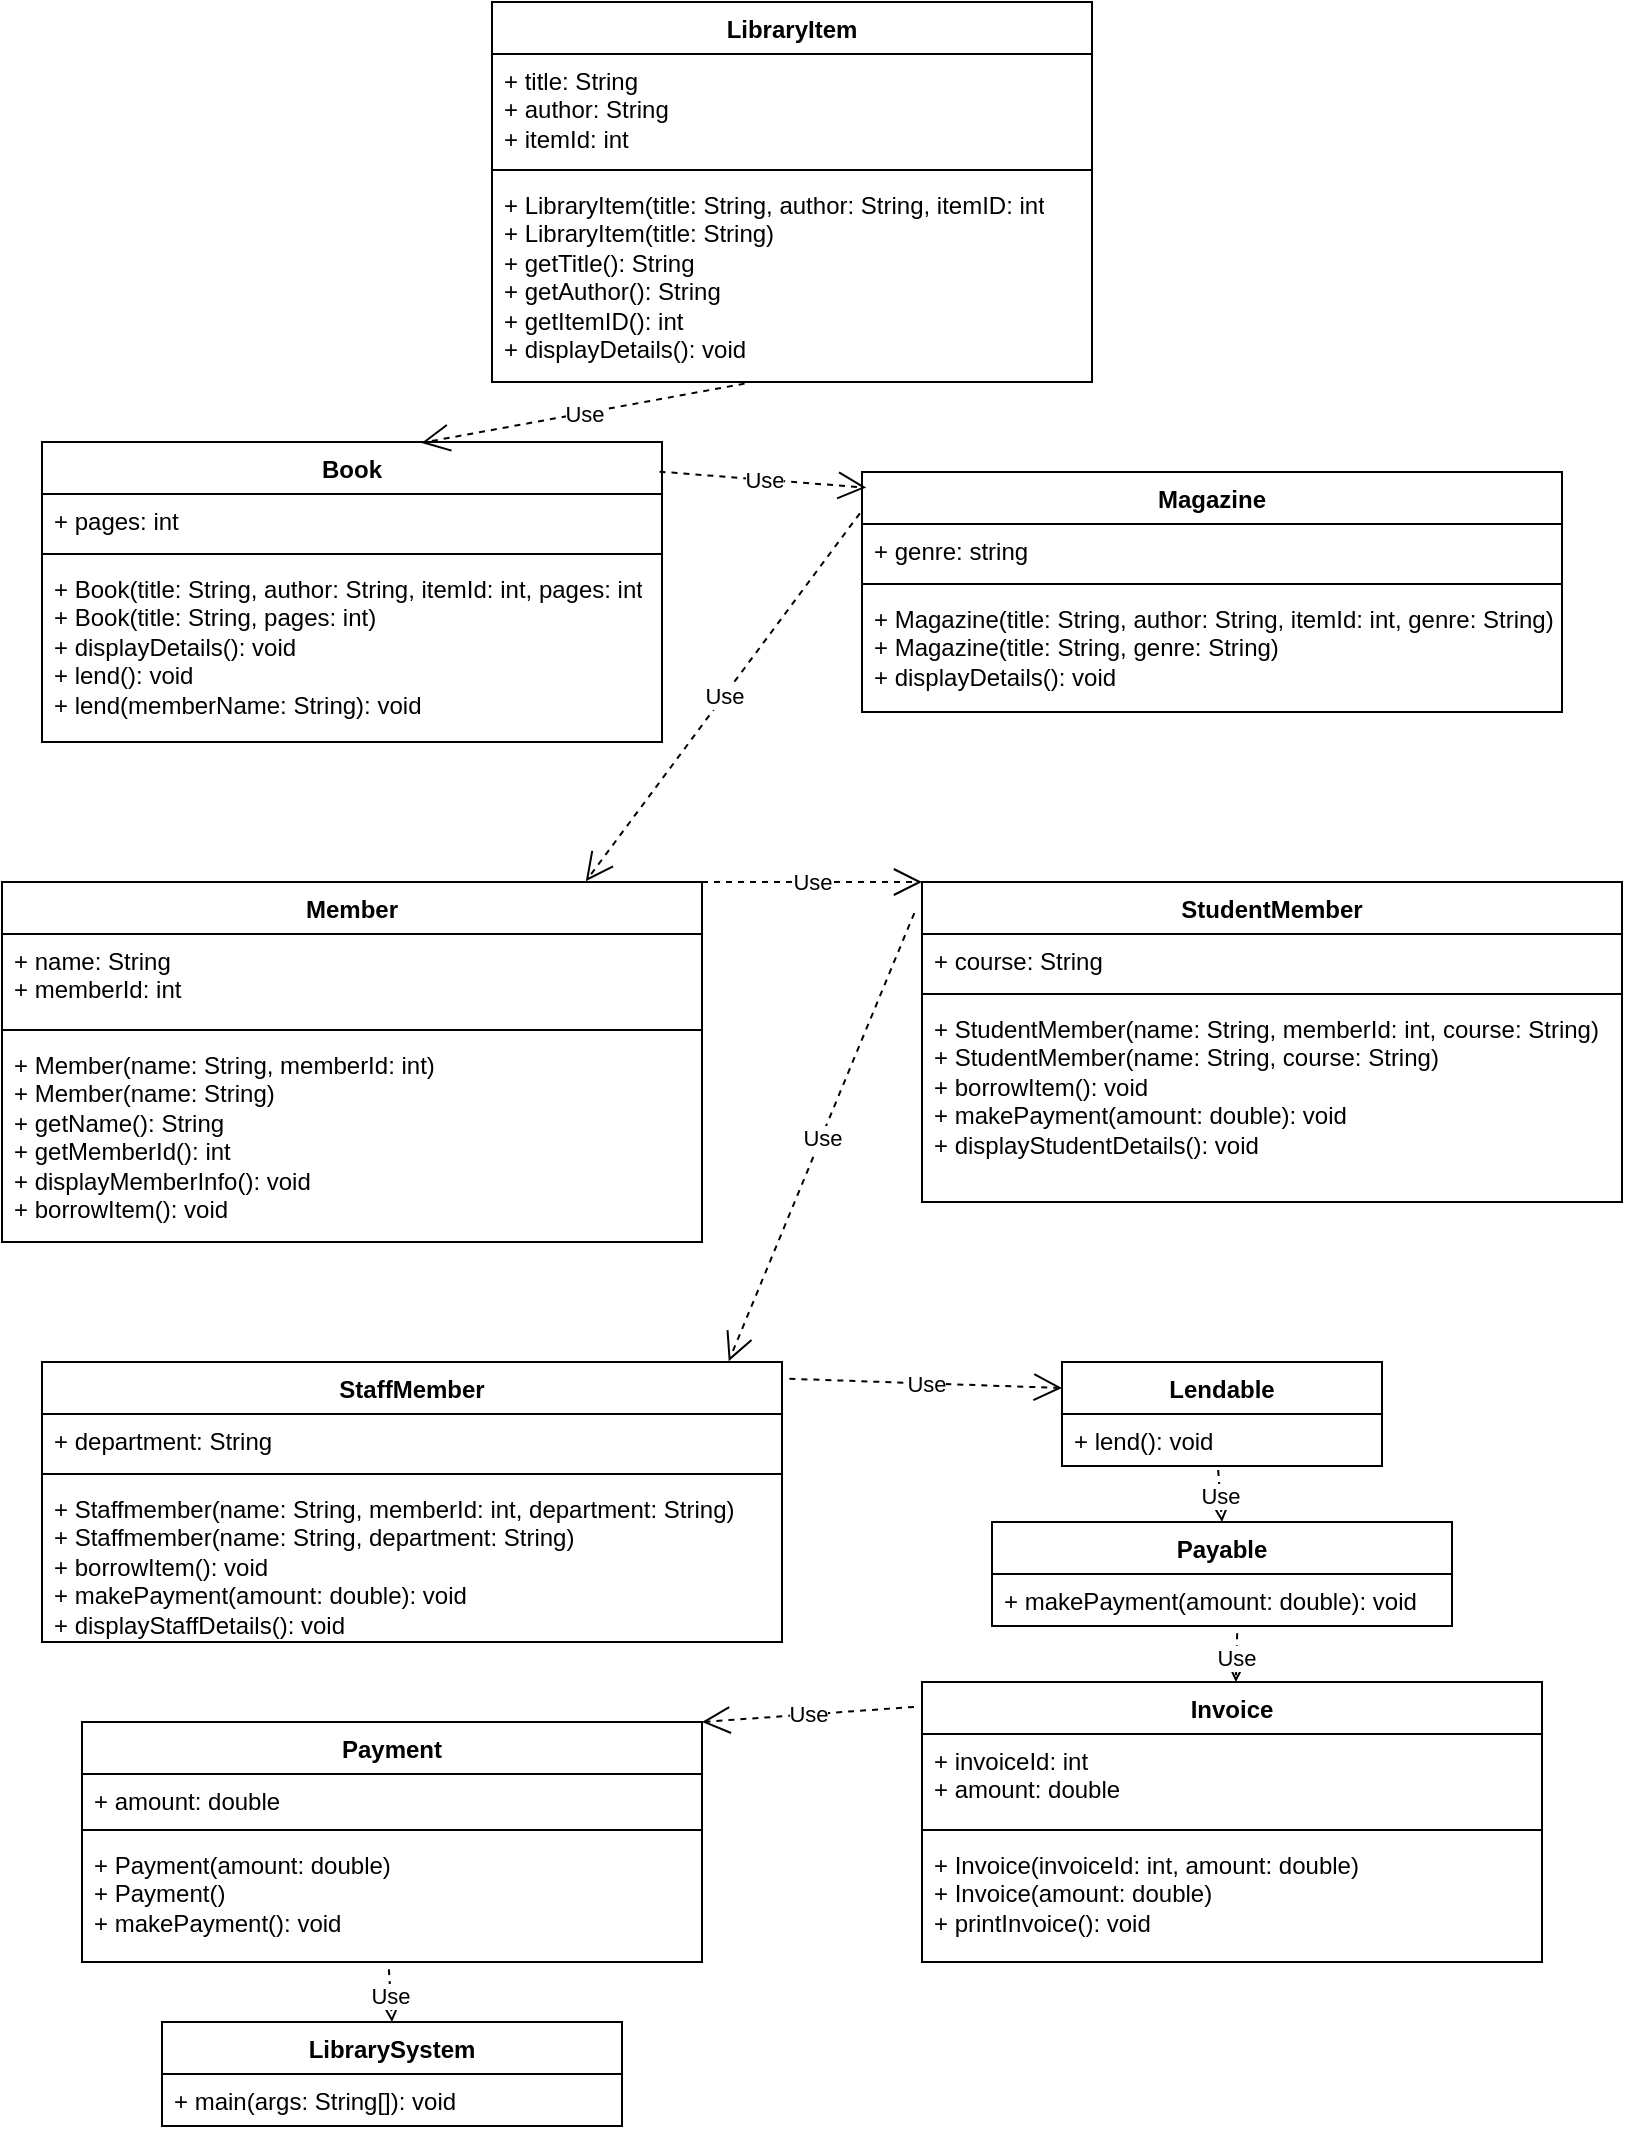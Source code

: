 <mxfile version="26.1.1">
  <diagram name="Page-1" id="fxD5P2yIg9q_jwRPO_gG">
    <mxGraphModel dx="1050" dy="522" grid="1" gridSize="10" guides="1" tooltips="1" connect="1" arrows="1" fold="1" page="1" pageScale="1" pageWidth="850" pageHeight="1100" math="0" shadow="0">
      <root>
        <mxCell id="0" />
        <mxCell id="1" parent="0" />
        <mxCell id="9Xq8rPeMRuVAmUf_MaVF-1" value="LibraryItem" style="swimlane;fontStyle=1;align=center;verticalAlign=top;childLayout=stackLayout;horizontal=1;startSize=26;horizontalStack=0;resizeParent=1;resizeParentMax=0;resizeLast=0;collapsible=1;marginBottom=0;whiteSpace=wrap;html=1;" vertex="1" parent="1">
          <mxGeometry x="275" y="20" width="300" height="190" as="geometry" />
        </mxCell>
        <mxCell id="9Xq8rPeMRuVAmUf_MaVF-2" value="+ title: String&lt;div&gt;+ author: String&lt;/div&gt;&lt;div&gt;+ itemId: int&lt;/div&gt;" style="text;strokeColor=none;fillColor=none;align=left;verticalAlign=top;spacingLeft=4;spacingRight=4;overflow=hidden;rotatable=0;points=[[0,0.5],[1,0.5]];portConstraint=eastwest;whiteSpace=wrap;html=1;" vertex="1" parent="9Xq8rPeMRuVAmUf_MaVF-1">
          <mxGeometry y="26" width="300" height="54" as="geometry" />
        </mxCell>
        <mxCell id="9Xq8rPeMRuVAmUf_MaVF-3" value="" style="line;strokeWidth=1;fillColor=none;align=left;verticalAlign=middle;spacingTop=-1;spacingLeft=3;spacingRight=3;rotatable=0;labelPosition=right;points=[];portConstraint=eastwest;strokeColor=inherit;" vertex="1" parent="9Xq8rPeMRuVAmUf_MaVF-1">
          <mxGeometry y="80" width="300" height="8" as="geometry" />
        </mxCell>
        <mxCell id="9Xq8rPeMRuVAmUf_MaVF-4" value="+ LibraryItem(title: String, author: String, itemID: int&lt;div&gt;+ LibraryItem(title: String)&lt;/div&gt;&lt;div&gt;+ getTitle(): String&lt;/div&gt;&lt;div&gt;+ getAuthor(): String&lt;/div&gt;&lt;div&gt;+ getItemID(): int&lt;/div&gt;&lt;div&gt;+ displayDetails(): void&lt;/div&gt;" style="text;strokeColor=none;fillColor=none;align=left;verticalAlign=top;spacingLeft=4;spacingRight=4;overflow=hidden;rotatable=0;points=[[0,0.5],[1,0.5]];portConstraint=eastwest;whiteSpace=wrap;html=1;" vertex="1" parent="9Xq8rPeMRuVAmUf_MaVF-1">
          <mxGeometry y="88" width="300" height="102" as="geometry" />
        </mxCell>
        <mxCell id="9Xq8rPeMRuVAmUf_MaVF-9" value="Book" style="swimlane;fontStyle=1;align=center;verticalAlign=top;childLayout=stackLayout;horizontal=1;startSize=26;horizontalStack=0;resizeParent=1;resizeParentMax=0;resizeLast=0;collapsible=1;marginBottom=0;whiteSpace=wrap;html=1;" vertex="1" parent="1">
          <mxGeometry x="50" y="240" width="310" height="150" as="geometry" />
        </mxCell>
        <mxCell id="9Xq8rPeMRuVAmUf_MaVF-10" value="+ pages: int&amp;nbsp;" style="text;strokeColor=none;fillColor=none;align=left;verticalAlign=top;spacingLeft=4;spacingRight=4;overflow=hidden;rotatable=0;points=[[0,0.5],[1,0.5]];portConstraint=eastwest;whiteSpace=wrap;html=1;" vertex="1" parent="9Xq8rPeMRuVAmUf_MaVF-9">
          <mxGeometry y="26" width="310" height="26" as="geometry" />
        </mxCell>
        <mxCell id="9Xq8rPeMRuVAmUf_MaVF-11" value="" style="line;strokeWidth=1;fillColor=none;align=left;verticalAlign=middle;spacingTop=-1;spacingLeft=3;spacingRight=3;rotatable=0;labelPosition=right;points=[];portConstraint=eastwest;strokeColor=inherit;" vertex="1" parent="9Xq8rPeMRuVAmUf_MaVF-9">
          <mxGeometry y="52" width="310" height="8" as="geometry" />
        </mxCell>
        <mxCell id="9Xq8rPeMRuVAmUf_MaVF-12" value="+ Book(title: String, author: String, itemId: int, pages: int&lt;div&gt;+ Book(title: String, pages: int)&lt;/div&gt;&lt;div&gt;+ displayDetails(): void&lt;/div&gt;&lt;div&gt;+ lend(): void&amp;nbsp;&lt;/div&gt;&lt;div&gt;+ lend(memberName: String): void&lt;/div&gt;" style="text;strokeColor=none;fillColor=none;align=left;verticalAlign=top;spacingLeft=4;spacingRight=4;overflow=hidden;rotatable=0;points=[[0,0.5],[1,0.5]];portConstraint=eastwest;whiteSpace=wrap;html=1;" vertex="1" parent="9Xq8rPeMRuVAmUf_MaVF-9">
          <mxGeometry y="60" width="310" height="90" as="geometry" />
        </mxCell>
        <mxCell id="9Xq8rPeMRuVAmUf_MaVF-13" value="Magazine" style="swimlane;fontStyle=1;align=center;verticalAlign=top;childLayout=stackLayout;horizontal=1;startSize=26;horizontalStack=0;resizeParent=1;resizeParentMax=0;resizeLast=0;collapsible=1;marginBottom=0;whiteSpace=wrap;html=1;" vertex="1" parent="1">
          <mxGeometry x="460" y="255" width="350" height="120" as="geometry" />
        </mxCell>
        <mxCell id="9Xq8rPeMRuVAmUf_MaVF-14" value="+ genre: string&amp;nbsp;" style="text;strokeColor=none;fillColor=none;align=left;verticalAlign=top;spacingLeft=4;spacingRight=4;overflow=hidden;rotatable=0;points=[[0,0.5],[1,0.5]];portConstraint=eastwest;whiteSpace=wrap;html=1;" vertex="1" parent="9Xq8rPeMRuVAmUf_MaVF-13">
          <mxGeometry y="26" width="350" height="26" as="geometry" />
        </mxCell>
        <mxCell id="9Xq8rPeMRuVAmUf_MaVF-15" value="" style="line;strokeWidth=1;fillColor=none;align=left;verticalAlign=middle;spacingTop=-1;spacingLeft=3;spacingRight=3;rotatable=0;labelPosition=right;points=[];portConstraint=eastwest;strokeColor=inherit;" vertex="1" parent="9Xq8rPeMRuVAmUf_MaVF-13">
          <mxGeometry y="52" width="350" height="8" as="geometry" />
        </mxCell>
        <mxCell id="9Xq8rPeMRuVAmUf_MaVF-16" value="+ Magazine(title: String, author: String, itemId: int, genre: String)&lt;div&gt;+ Magazine(title: String, genre: String)&lt;/div&gt;&lt;div&gt;+ displayDetails(): void&amp;nbsp;&lt;/div&gt;" style="text;strokeColor=none;fillColor=none;align=left;verticalAlign=top;spacingLeft=4;spacingRight=4;overflow=hidden;rotatable=0;points=[[0,0.5],[1,0.5]];portConstraint=eastwest;whiteSpace=wrap;html=1;" vertex="1" parent="9Xq8rPeMRuVAmUf_MaVF-13">
          <mxGeometry y="60" width="350" height="60" as="geometry" />
        </mxCell>
        <mxCell id="9Xq8rPeMRuVAmUf_MaVF-29" value="Member" style="swimlane;fontStyle=1;align=center;verticalAlign=top;childLayout=stackLayout;horizontal=1;startSize=26;horizontalStack=0;resizeParent=1;resizeParentMax=0;resizeLast=0;collapsible=1;marginBottom=0;whiteSpace=wrap;html=1;" vertex="1" parent="1">
          <mxGeometry x="30" y="460" width="350" height="180" as="geometry" />
        </mxCell>
        <mxCell id="9Xq8rPeMRuVAmUf_MaVF-30" value="+ name: String&lt;div&gt;+ memberId: int&lt;/div&gt;" style="text;strokeColor=none;fillColor=none;align=left;verticalAlign=top;spacingLeft=4;spacingRight=4;overflow=hidden;rotatable=0;points=[[0,0.5],[1,0.5]];portConstraint=eastwest;whiteSpace=wrap;html=1;" vertex="1" parent="9Xq8rPeMRuVAmUf_MaVF-29">
          <mxGeometry y="26" width="350" height="44" as="geometry" />
        </mxCell>
        <mxCell id="9Xq8rPeMRuVAmUf_MaVF-31" value="" style="line;strokeWidth=1;fillColor=none;align=left;verticalAlign=middle;spacingTop=-1;spacingLeft=3;spacingRight=3;rotatable=0;labelPosition=right;points=[];portConstraint=eastwest;strokeColor=inherit;" vertex="1" parent="9Xq8rPeMRuVAmUf_MaVF-29">
          <mxGeometry y="70" width="350" height="8" as="geometry" />
        </mxCell>
        <mxCell id="9Xq8rPeMRuVAmUf_MaVF-32" value="+ Member(name: String, memberId: int)&lt;div&gt;+ Member(name: String)&lt;/div&gt;&lt;div&gt;+ getName(): String&lt;/div&gt;&lt;div&gt;+ getMemberId(): int&lt;/div&gt;&lt;div&gt;+ displayMemberInfo(): void&lt;/div&gt;&lt;div&gt;+ borrowItem(): void&lt;/div&gt;&lt;div&gt;&lt;br&gt;&lt;/div&gt;" style="text;strokeColor=none;fillColor=none;align=left;verticalAlign=top;spacingLeft=4;spacingRight=4;overflow=hidden;rotatable=0;points=[[0,0.5],[1,0.5]];portConstraint=eastwest;whiteSpace=wrap;html=1;" vertex="1" parent="9Xq8rPeMRuVAmUf_MaVF-29">
          <mxGeometry y="78" width="350" height="102" as="geometry" />
        </mxCell>
        <mxCell id="9Xq8rPeMRuVAmUf_MaVF-33" value="StudentMember" style="swimlane;fontStyle=1;align=center;verticalAlign=top;childLayout=stackLayout;horizontal=1;startSize=26;horizontalStack=0;resizeParent=1;resizeParentMax=0;resizeLast=0;collapsible=1;marginBottom=0;whiteSpace=wrap;html=1;" vertex="1" parent="1">
          <mxGeometry x="490" y="460" width="350" height="160" as="geometry" />
        </mxCell>
        <mxCell id="9Xq8rPeMRuVAmUf_MaVF-34" value="+ course: String" style="text;strokeColor=none;fillColor=none;align=left;verticalAlign=top;spacingLeft=4;spacingRight=4;overflow=hidden;rotatable=0;points=[[0,0.5],[1,0.5]];portConstraint=eastwest;whiteSpace=wrap;html=1;" vertex="1" parent="9Xq8rPeMRuVAmUf_MaVF-33">
          <mxGeometry y="26" width="350" height="26" as="geometry" />
        </mxCell>
        <mxCell id="9Xq8rPeMRuVAmUf_MaVF-35" value="" style="line;strokeWidth=1;fillColor=none;align=left;verticalAlign=middle;spacingTop=-1;spacingLeft=3;spacingRight=3;rotatable=0;labelPosition=right;points=[];portConstraint=eastwest;strokeColor=inherit;" vertex="1" parent="9Xq8rPeMRuVAmUf_MaVF-33">
          <mxGeometry y="52" width="350" height="8" as="geometry" />
        </mxCell>
        <mxCell id="9Xq8rPeMRuVAmUf_MaVF-36" value="+ StudentMember(name: String, memberId: int, course: String)&lt;div&gt;+ StudentMember(name: String, course: String)&lt;/div&gt;&lt;div&gt;+ borrowItem(): void&lt;/div&gt;&lt;div&gt;+ makePayment(amount: double): void&lt;/div&gt;&lt;div&gt;+ displayStudentDetails(): void&lt;/div&gt;" style="text;strokeColor=none;fillColor=none;align=left;verticalAlign=top;spacingLeft=4;spacingRight=4;overflow=hidden;rotatable=0;points=[[0,0.5],[1,0.5]];portConstraint=eastwest;whiteSpace=wrap;html=1;" vertex="1" parent="9Xq8rPeMRuVAmUf_MaVF-33">
          <mxGeometry y="60" width="350" height="100" as="geometry" />
        </mxCell>
        <mxCell id="9Xq8rPeMRuVAmUf_MaVF-38" value="Use" style="endArrow=open;endSize=12;dashed=1;html=1;rounded=0;exitX=0.421;exitY=1.008;exitDx=0;exitDy=0;exitPerimeter=0;entryX=0.612;entryY=0.003;entryDx=0;entryDy=0;entryPerimeter=0;" edge="1" parent="1" source="9Xq8rPeMRuVAmUf_MaVF-4" target="9Xq8rPeMRuVAmUf_MaVF-9">
          <mxGeometry width="160" relative="1" as="geometry">
            <mxPoint x="350" y="250" as="sourcePoint" />
            <mxPoint x="510" y="250" as="targetPoint" />
          </mxGeometry>
        </mxCell>
        <mxCell id="9Xq8rPeMRuVAmUf_MaVF-39" value="Use" style="endArrow=open;endSize=12;dashed=1;html=1;rounded=0;exitX=0.996;exitY=0.099;exitDx=0;exitDy=0;exitPerimeter=0;entryX=0.006;entryY=0.065;entryDx=0;entryDy=0;entryPerimeter=0;" edge="1" parent="1" source="9Xq8rPeMRuVAmUf_MaVF-9" target="9Xq8rPeMRuVAmUf_MaVF-13">
          <mxGeometry width="160" relative="1" as="geometry">
            <mxPoint x="350" y="250" as="sourcePoint" />
            <mxPoint x="510" y="250" as="targetPoint" />
          </mxGeometry>
        </mxCell>
        <mxCell id="9Xq8rPeMRuVAmUf_MaVF-40" value="Use" style="endArrow=open;endSize=12;dashed=1;html=1;rounded=0;exitX=-0.003;exitY=0.172;exitDx=0;exitDy=0;exitPerimeter=0;entryX=0.834;entryY=-0.002;entryDx=0;entryDy=0;entryPerimeter=0;" edge="1" parent="1" source="9Xq8rPeMRuVAmUf_MaVF-13" target="9Xq8rPeMRuVAmUf_MaVF-29">
          <mxGeometry width="160" relative="1" as="geometry">
            <mxPoint x="350" y="430" as="sourcePoint" />
            <mxPoint x="330" y="450" as="targetPoint" />
          </mxGeometry>
        </mxCell>
        <mxCell id="9Xq8rPeMRuVAmUf_MaVF-42" value="StaffMember" style="swimlane;fontStyle=1;align=center;verticalAlign=top;childLayout=stackLayout;horizontal=1;startSize=26;horizontalStack=0;resizeParent=1;resizeParentMax=0;resizeLast=0;collapsible=1;marginBottom=0;whiteSpace=wrap;html=1;" vertex="1" parent="1">
          <mxGeometry x="50" y="700" width="370" height="140" as="geometry" />
        </mxCell>
        <mxCell id="9Xq8rPeMRuVAmUf_MaVF-43" value="+ department: String" style="text;strokeColor=none;fillColor=none;align=left;verticalAlign=top;spacingLeft=4;spacingRight=4;overflow=hidden;rotatable=0;points=[[0,0.5],[1,0.5]];portConstraint=eastwest;whiteSpace=wrap;html=1;" vertex="1" parent="9Xq8rPeMRuVAmUf_MaVF-42">
          <mxGeometry y="26" width="370" height="26" as="geometry" />
        </mxCell>
        <mxCell id="9Xq8rPeMRuVAmUf_MaVF-44" value="" style="line;strokeWidth=1;fillColor=none;align=left;verticalAlign=middle;spacingTop=-1;spacingLeft=3;spacingRight=3;rotatable=0;labelPosition=right;points=[];portConstraint=eastwest;strokeColor=inherit;" vertex="1" parent="9Xq8rPeMRuVAmUf_MaVF-42">
          <mxGeometry y="52" width="370" height="8" as="geometry" />
        </mxCell>
        <mxCell id="9Xq8rPeMRuVAmUf_MaVF-45" value="+ Staffmember(name: String, memberId: int, department: String)&lt;div&gt;+ Staffmember(name: String, department: String)&lt;/div&gt;&lt;div&gt;+ borrowItem(): void&lt;/div&gt;&lt;div&gt;+ makePayment(amount: double): void&lt;/div&gt;&lt;div&gt;+ displayStaffDetails(): void&lt;/div&gt;&lt;div&gt;&lt;br&gt;&lt;/div&gt;" style="text;strokeColor=none;fillColor=none;align=left;verticalAlign=top;spacingLeft=4;spacingRight=4;overflow=hidden;rotatable=0;points=[[0,0.5],[1,0.5]];portConstraint=eastwest;whiteSpace=wrap;html=1;" vertex="1" parent="9Xq8rPeMRuVAmUf_MaVF-42">
          <mxGeometry y="60" width="370" height="80" as="geometry" />
        </mxCell>
        <mxCell id="9Xq8rPeMRuVAmUf_MaVF-46" value="Use" style="endArrow=open;endSize=12;dashed=1;html=1;rounded=0;exitX=1;exitY=0;exitDx=0;exitDy=0;entryX=0;entryY=0;entryDx=0;entryDy=0;" edge="1" parent="1" source="9Xq8rPeMRuVAmUf_MaVF-29" target="9Xq8rPeMRuVAmUf_MaVF-33">
          <mxGeometry width="160" relative="1" as="geometry">
            <mxPoint x="440" y="610" as="sourcePoint" />
            <mxPoint x="510" y="630" as="targetPoint" />
          </mxGeometry>
        </mxCell>
        <mxCell id="9Xq8rPeMRuVAmUf_MaVF-47" value="Use" style="endArrow=open;endSize=12;dashed=1;html=1;rounded=0;exitX=-0.011;exitY=0.097;exitDx=0;exitDy=0;exitPerimeter=0;entryX=0.928;entryY=-0.003;entryDx=0;entryDy=0;entryPerimeter=0;" edge="1" parent="1" source="9Xq8rPeMRuVAmUf_MaVF-33" target="9Xq8rPeMRuVAmUf_MaVF-42">
          <mxGeometry width="160" relative="1" as="geometry">
            <mxPoint x="350" y="600" as="sourcePoint" />
            <mxPoint x="510" y="600" as="targetPoint" />
          </mxGeometry>
        </mxCell>
        <mxCell id="9Xq8rPeMRuVAmUf_MaVF-56" value="Lendable" style="swimlane;fontStyle=1;align=center;verticalAlign=top;childLayout=stackLayout;horizontal=1;startSize=26;horizontalStack=0;resizeParent=1;resizeParentMax=0;resizeLast=0;collapsible=1;marginBottom=0;whiteSpace=wrap;html=1;" vertex="1" parent="1">
          <mxGeometry x="560" y="700" width="160" height="52" as="geometry" />
        </mxCell>
        <mxCell id="9Xq8rPeMRuVAmUf_MaVF-59" value="+ lend(): void" style="text;strokeColor=none;fillColor=none;align=left;verticalAlign=top;spacingLeft=4;spacingRight=4;overflow=hidden;rotatable=0;points=[[0,0.5],[1,0.5]];portConstraint=eastwest;whiteSpace=wrap;html=1;" vertex="1" parent="9Xq8rPeMRuVAmUf_MaVF-56">
          <mxGeometry y="26" width="160" height="26" as="geometry" />
        </mxCell>
        <mxCell id="9Xq8rPeMRuVAmUf_MaVF-60" value="Payable" style="swimlane;fontStyle=1;align=center;verticalAlign=top;childLayout=stackLayout;horizontal=1;startSize=26;horizontalStack=0;resizeParent=1;resizeParentMax=0;resizeLast=0;collapsible=1;marginBottom=0;whiteSpace=wrap;html=1;" vertex="1" parent="1">
          <mxGeometry x="525" y="780" width="230" height="52" as="geometry" />
        </mxCell>
        <mxCell id="9Xq8rPeMRuVAmUf_MaVF-61" value="+ makePayment(amount: double): void" style="text;strokeColor=none;fillColor=none;align=left;verticalAlign=top;spacingLeft=4;spacingRight=4;overflow=hidden;rotatable=0;points=[[0,0.5],[1,0.5]];portConstraint=eastwest;whiteSpace=wrap;html=1;" vertex="1" parent="9Xq8rPeMRuVAmUf_MaVF-60">
          <mxGeometry y="26" width="230" height="26" as="geometry" />
        </mxCell>
        <mxCell id="9Xq8rPeMRuVAmUf_MaVF-64" value="Invoice" style="swimlane;fontStyle=1;align=center;verticalAlign=top;childLayout=stackLayout;horizontal=1;startSize=26;horizontalStack=0;resizeParent=1;resizeParentMax=0;resizeLast=0;collapsible=1;marginBottom=0;whiteSpace=wrap;html=1;" vertex="1" parent="1">
          <mxGeometry x="490" y="860" width="310" height="140" as="geometry" />
        </mxCell>
        <mxCell id="9Xq8rPeMRuVAmUf_MaVF-65" value="+ invoiceId: int&lt;div&gt;+ amount: double&lt;/div&gt;" style="text;strokeColor=none;fillColor=none;align=left;verticalAlign=top;spacingLeft=4;spacingRight=4;overflow=hidden;rotatable=0;points=[[0,0.5],[1,0.5]];portConstraint=eastwest;whiteSpace=wrap;html=1;" vertex="1" parent="9Xq8rPeMRuVAmUf_MaVF-64">
          <mxGeometry y="26" width="310" height="44" as="geometry" />
        </mxCell>
        <mxCell id="9Xq8rPeMRuVAmUf_MaVF-66" value="" style="line;strokeWidth=1;fillColor=none;align=left;verticalAlign=middle;spacingTop=-1;spacingLeft=3;spacingRight=3;rotatable=0;labelPosition=right;points=[];portConstraint=eastwest;strokeColor=inherit;" vertex="1" parent="9Xq8rPeMRuVAmUf_MaVF-64">
          <mxGeometry y="70" width="310" height="8" as="geometry" />
        </mxCell>
        <mxCell id="9Xq8rPeMRuVAmUf_MaVF-67" value="+ Invoice(invoiceId: int, amount: double)&lt;div&gt;+ Invoice(amount: double)&lt;/div&gt;&lt;div&gt;+ printInvoice(): void&lt;/div&gt;" style="text;strokeColor=none;fillColor=none;align=left;verticalAlign=top;spacingLeft=4;spacingRight=4;overflow=hidden;rotatable=0;points=[[0,0.5],[1,0.5]];portConstraint=eastwest;whiteSpace=wrap;html=1;" vertex="1" parent="9Xq8rPeMRuVAmUf_MaVF-64">
          <mxGeometry y="78" width="310" height="62" as="geometry" />
        </mxCell>
        <mxCell id="9Xq8rPeMRuVAmUf_MaVF-68" value="Payment" style="swimlane;fontStyle=1;align=center;verticalAlign=top;childLayout=stackLayout;horizontal=1;startSize=26;horizontalStack=0;resizeParent=1;resizeParentMax=0;resizeLast=0;collapsible=1;marginBottom=0;whiteSpace=wrap;html=1;" vertex="1" parent="1">
          <mxGeometry x="70" y="880" width="310" height="120" as="geometry" />
        </mxCell>
        <mxCell id="9Xq8rPeMRuVAmUf_MaVF-69" value="+ amount: double" style="text;strokeColor=none;fillColor=none;align=left;verticalAlign=top;spacingLeft=4;spacingRight=4;overflow=hidden;rotatable=0;points=[[0,0.5],[1,0.5]];portConstraint=eastwest;whiteSpace=wrap;html=1;" vertex="1" parent="9Xq8rPeMRuVAmUf_MaVF-68">
          <mxGeometry y="26" width="310" height="24" as="geometry" />
        </mxCell>
        <mxCell id="9Xq8rPeMRuVAmUf_MaVF-70" value="" style="line;strokeWidth=1;fillColor=none;align=left;verticalAlign=middle;spacingTop=-1;spacingLeft=3;spacingRight=3;rotatable=0;labelPosition=right;points=[];portConstraint=eastwest;strokeColor=inherit;" vertex="1" parent="9Xq8rPeMRuVAmUf_MaVF-68">
          <mxGeometry y="50" width="310" height="8" as="geometry" />
        </mxCell>
        <mxCell id="9Xq8rPeMRuVAmUf_MaVF-71" value="+ Payment(amount: double)&lt;div&gt;+ Payment()&lt;/div&gt;&lt;div&gt;+ makePayment(): void&lt;/div&gt;" style="text;strokeColor=none;fillColor=none;align=left;verticalAlign=top;spacingLeft=4;spacingRight=4;overflow=hidden;rotatable=0;points=[[0,0.5],[1,0.5]];portConstraint=eastwest;whiteSpace=wrap;html=1;" vertex="1" parent="9Xq8rPeMRuVAmUf_MaVF-68">
          <mxGeometry y="58" width="310" height="62" as="geometry" />
        </mxCell>
        <mxCell id="9Xq8rPeMRuVAmUf_MaVF-75" value="LibrarySystem" style="swimlane;fontStyle=1;align=center;verticalAlign=top;childLayout=stackLayout;horizontal=1;startSize=26;horizontalStack=0;resizeParent=1;resizeParentMax=0;resizeLast=0;collapsible=1;marginBottom=0;whiteSpace=wrap;html=1;" vertex="1" parent="1">
          <mxGeometry x="110" y="1030" width="230" height="52" as="geometry" />
        </mxCell>
        <mxCell id="9Xq8rPeMRuVAmUf_MaVF-76" value="+ main(args: String[]): void" style="text;strokeColor=none;fillColor=none;align=left;verticalAlign=top;spacingLeft=4;spacingRight=4;overflow=hidden;rotatable=0;points=[[0,0.5],[1,0.5]];portConstraint=eastwest;whiteSpace=wrap;html=1;" vertex="1" parent="9Xq8rPeMRuVAmUf_MaVF-75">
          <mxGeometry y="26" width="230" height="26" as="geometry" />
        </mxCell>
        <mxCell id="9Xq8rPeMRuVAmUf_MaVF-78" value="Use" style="endArrow=open;endSize=12;dashed=1;html=1;rounded=0;exitX=1.01;exitY=0.06;exitDx=0;exitDy=0;exitPerimeter=0;entryX=0;entryY=0.25;entryDx=0;entryDy=0;" edge="1" parent="1" source="9Xq8rPeMRuVAmUf_MaVF-42" target="9Xq8rPeMRuVAmUf_MaVF-56">
          <mxGeometry width="160" relative="1" as="geometry">
            <mxPoint x="230" y="650" as="sourcePoint" />
            <mxPoint x="390" y="650" as="targetPoint" />
          </mxGeometry>
        </mxCell>
        <mxCell id="9Xq8rPeMRuVAmUf_MaVF-79" value="Use" style="endArrow=open;endSize=12;dashed=1;html=1;rounded=0;exitX=0.488;exitY=1.077;exitDx=0;exitDy=0;exitPerimeter=0;entryX=0.5;entryY=0;entryDx=0;entryDy=0;" edge="1" parent="1" source="9Xq8rPeMRuVAmUf_MaVF-59" target="9Xq8rPeMRuVAmUf_MaVF-60">
          <mxGeometry width="160" relative="1" as="geometry">
            <mxPoint x="230" y="650" as="sourcePoint" />
            <mxPoint x="390" y="650" as="targetPoint" />
          </mxGeometry>
        </mxCell>
        <mxCell id="9Xq8rPeMRuVAmUf_MaVF-80" value="Use" style="endArrow=open;endSize=12;dashed=1;html=1;rounded=0;exitX=0.533;exitY=1.138;exitDx=0;exitDy=0;exitPerimeter=0;" edge="1" parent="1" source="9Xq8rPeMRuVAmUf_MaVF-61" target="9Xq8rPeMRuVAmUf_MaVF-64">
          <mxGeometry width="160" relative="1" as="geometry">
            <mxPoint x="230" y="800" as="sourcePoint" />
            <mxPoint x="390" y="800" as="targetPoint" />
          </mxGeometry>
        </mxCell>
        <mxCell id="9Xq8rPeMRuVAmUf_MaVF-81" value="Use" style="endArrow=open;endSize=12;dashed=1;html=1;rounded=0;exitX=-0.013;exitY=0.089;exitDx=0;exitDy=0;exitPerimeter=0;entryX=1;entryY=0;entryDx=0;entryDy=0;" edge="1" parent="1" source="9Xq8rPeMRuVAmUf_MaVF-64" target="9Xq8rPeMRuVAmUf_MaVF-68">
          <mxGeometry width="160" relative="1" as="geometry">
            <mxPoint x="230" y="800" as="sourcePoint" />
            <mxPoint x="390" y="800" as="targetPoint" />
          </mxGeometry>
        </mxCell>
        <mxCell id="9Xq8rPeMRuVAmUf_MaVF-82" value="Use" style="endArrow=open;endSize=12;dashed=1;html=1;rounded=0;exitX=0.495;exitY=1.058;exitDx=0;exitDy=0;exitPerimeter=0;entryX=0.5;entryY=0;entryDx=0;entryDy=0;" edge="1" parent="1" source="9Xq8rPeMRuVAmUf_MaVF-71" target="9Xq8rPeMRuVAmUf_MaVF-75">
          <mxGeometry width="160" relative="1" as="geometry">
            <mxPoint x="230" y="900" as="sourcePoint" />
            <mxPoint x="390" y="900" as="targetPoint" />
          </mxGeometry>
        </mxCell>
      </root>
    </mxGraphModel>
  </diagram>
</mxfile>
